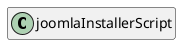 @startuml
set namespaceSeparator \\
hide members
hide << alias >> circle

class joomlaInstallerScript
@enduml
